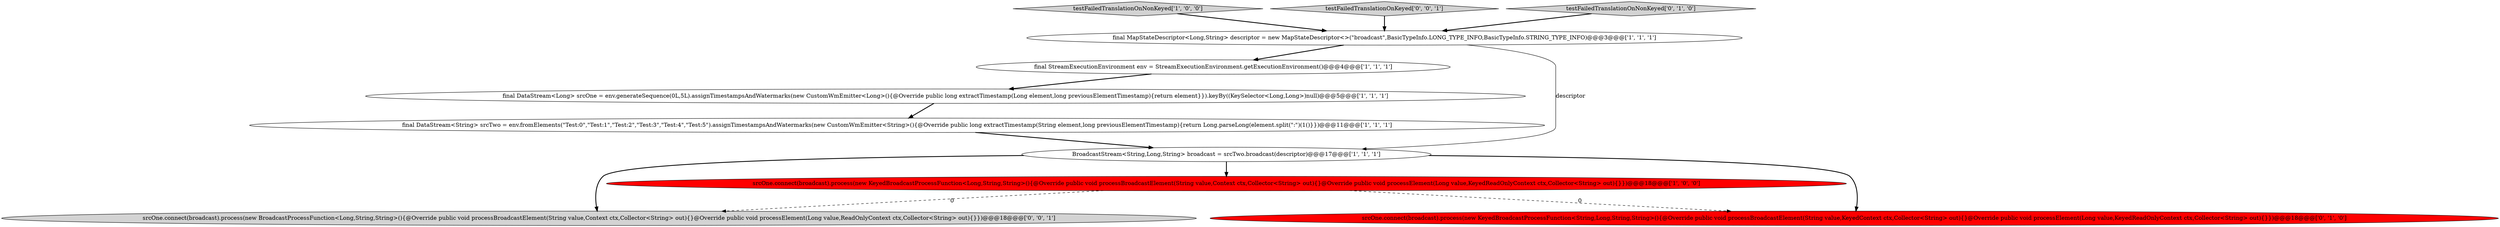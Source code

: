digraph {
10 [style = filled, label = "srcOne.connect(broadcast).process(new BroadcastProcessFunction<Long,String,String>(){@Override public void processBroadcastElement(String value,Context ctx,Collector<String> out){}@Override public void processElement(Long value,ReadOnlyContext ctx,Collector<String> out){}})@@@18@@@['0', '0', '1']", fillcolor = lightgray, shape = ellipse image = "AAA0AAABBB3BBB"];
3 [style = filled, label = "srcOne.connect(broadcast).process(new KeyedBroadcastProcessFunction<Long,String,String>(){@Override public void processBroadcastElement(String value,Context ctx,Collector<String> out){}@Override public void processElement(Long value,KeyedReadOnlyContext ctx,Collector<String> out){}})@@@18@@@['1', '0', '0']", fillcolor = red, shape = ellipse image = "AAA1AAABBB1BBB"];
6 [style = filled, label = "testFailedTranslationOnNonKeyed['1', '0', '0']", fillcolor = lightgray, shape = diamond image = "AAA0AAABBB1BBB"];
9 [style = filled, label = "testFailedTranslationOnKeyed['0', '0', '1']", fillcolor = lightgray, shape = diamond image = "AAA0AAABBB3BBB"];
8 [style = filled, label = "testFailedTranslationOnNonKeyed['0', '1', '0']", fillcolor = lightgray, shape = diamond image = "AAA0AAABBB2BBB"];
5 [style = filled, label = "final StreamExecutionEnvironment env = StreamExecutionEnvironment.getExecutionEnvironment()@@@4@@@['1', '1', '1']", fillcolor = white, shape = ellipse image = "AAA0AAABBB1BBB"];
1 [style = filled, label = "BroadcastStream<String,Long,String> broadcast = srcTwo.broadcast(descriptor)@@@17@@@['1', '1', '1']", fillcolor = white, shape = ellipse image = "AAA0AAABBB1BBB"];
7 [style = filled, label = "srcOne.connect(broadcast).process(new KeyedBroadcastProcessFunction<String,Long,String,String>(){@Override public void processBroadcastElement(String value,KeyedContext ctx,Collector<String> out){}@Override public void processElement(Long value,KeyedReadOnlyContext ctx,Collector<String> out){}})@@@18@@@['0', '1', '0']", fillcolor = red, shape = ellipse image = "AAA1AAABBB2BBB"];
2 [style = filled, label = "final DataStream<Long> srcOne = env.generateSequence(0L,5L).assignTimestampsAndWatermarks(new CustomWmEmitter<Long>(){@Override public long extractTimestamp(Long element,long previousElementTimestamp){return element}}).keyBy((KeySelector<Long,Long>)null)@@@5@@@['1', '1', '1']", fillcolor = white, shape = ellipse image = "AAA0AAABBB1BBB"];
0 [style = filled, label = "final DataStream<String> srcTwo = env.fromElements(\"Test:0\",\"Test:1\",\"Test:2\",\"Test:3\",\"Test:4\",\"Test:5\").assignTimestampsAndWatermarks(new CustomWmEmitter<String>(){@Override public long extractTimestamp(String element,long previousElementTimestamp){return Long.parseLong(element.split(\":\")(1()}})@@@11@@@['1', '1', '1']", fillcolor = white, shape = ellipse image = "AAA0AAABBB1BBB"];
4 [style = filled, label = "final MapStateDescriptor<Long,String> descriptor = new MapStateDescriptor<>(\"broadcast\",BasicTypeInfo.LONG_TYPE_INFO,BasicTypeInfo.STRING_TYPE_INFO)@@@3@@@['1', '1', '1']", fillcolor = white, shape = ellipse image = "AAA0AAABBB1BBB"];
1->3 [style = bold, label=""];
6->4 [style = bold, label=""];
5->2 [style = bold, label=""];
2->0 [style = bold, label=""];
4->1 [style = solid, label="descriptor"];
3->10 [style = dashed, label="0"];
8->4 [style = bold, label=""];
1->10 [style = bold, label=""];
3->7 [style = dashed, label="0"];
4->5 [style = bold, label=""];
0->1 [style = bold, label=""];
1->7 [style = bold, label=""];
9->4 [style = bold, label=""];
}
